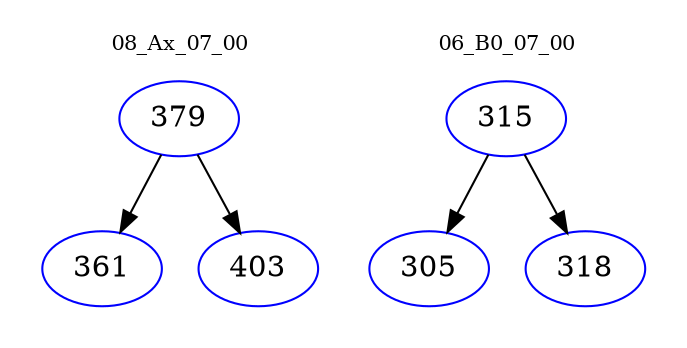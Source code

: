 digraph{
subgraph cluster_0 {
color = white
label = "08_Ax_07_00";
fontsize=10;
T0_379 [label="379", color="blue"]
T0_379 -> T0_361 [color="black"]
T0_361 [label="361", color="blue"]
T0_379 -> T0_403 [color="black"]
T0_403 [label="403", color="blue"]
}
subgraph cluster_1 {
color = white
label = "06_B0_07_00";
fontsize=10;
T1_315 [label="315", color="blue"]
T1_315 -> T1_305 [color="black"]
T1_305 [label="305", color="blue"]
T1_315 -> T1_318 [color="black"]
T1_318 [label="318", color="blue"]
}
}
